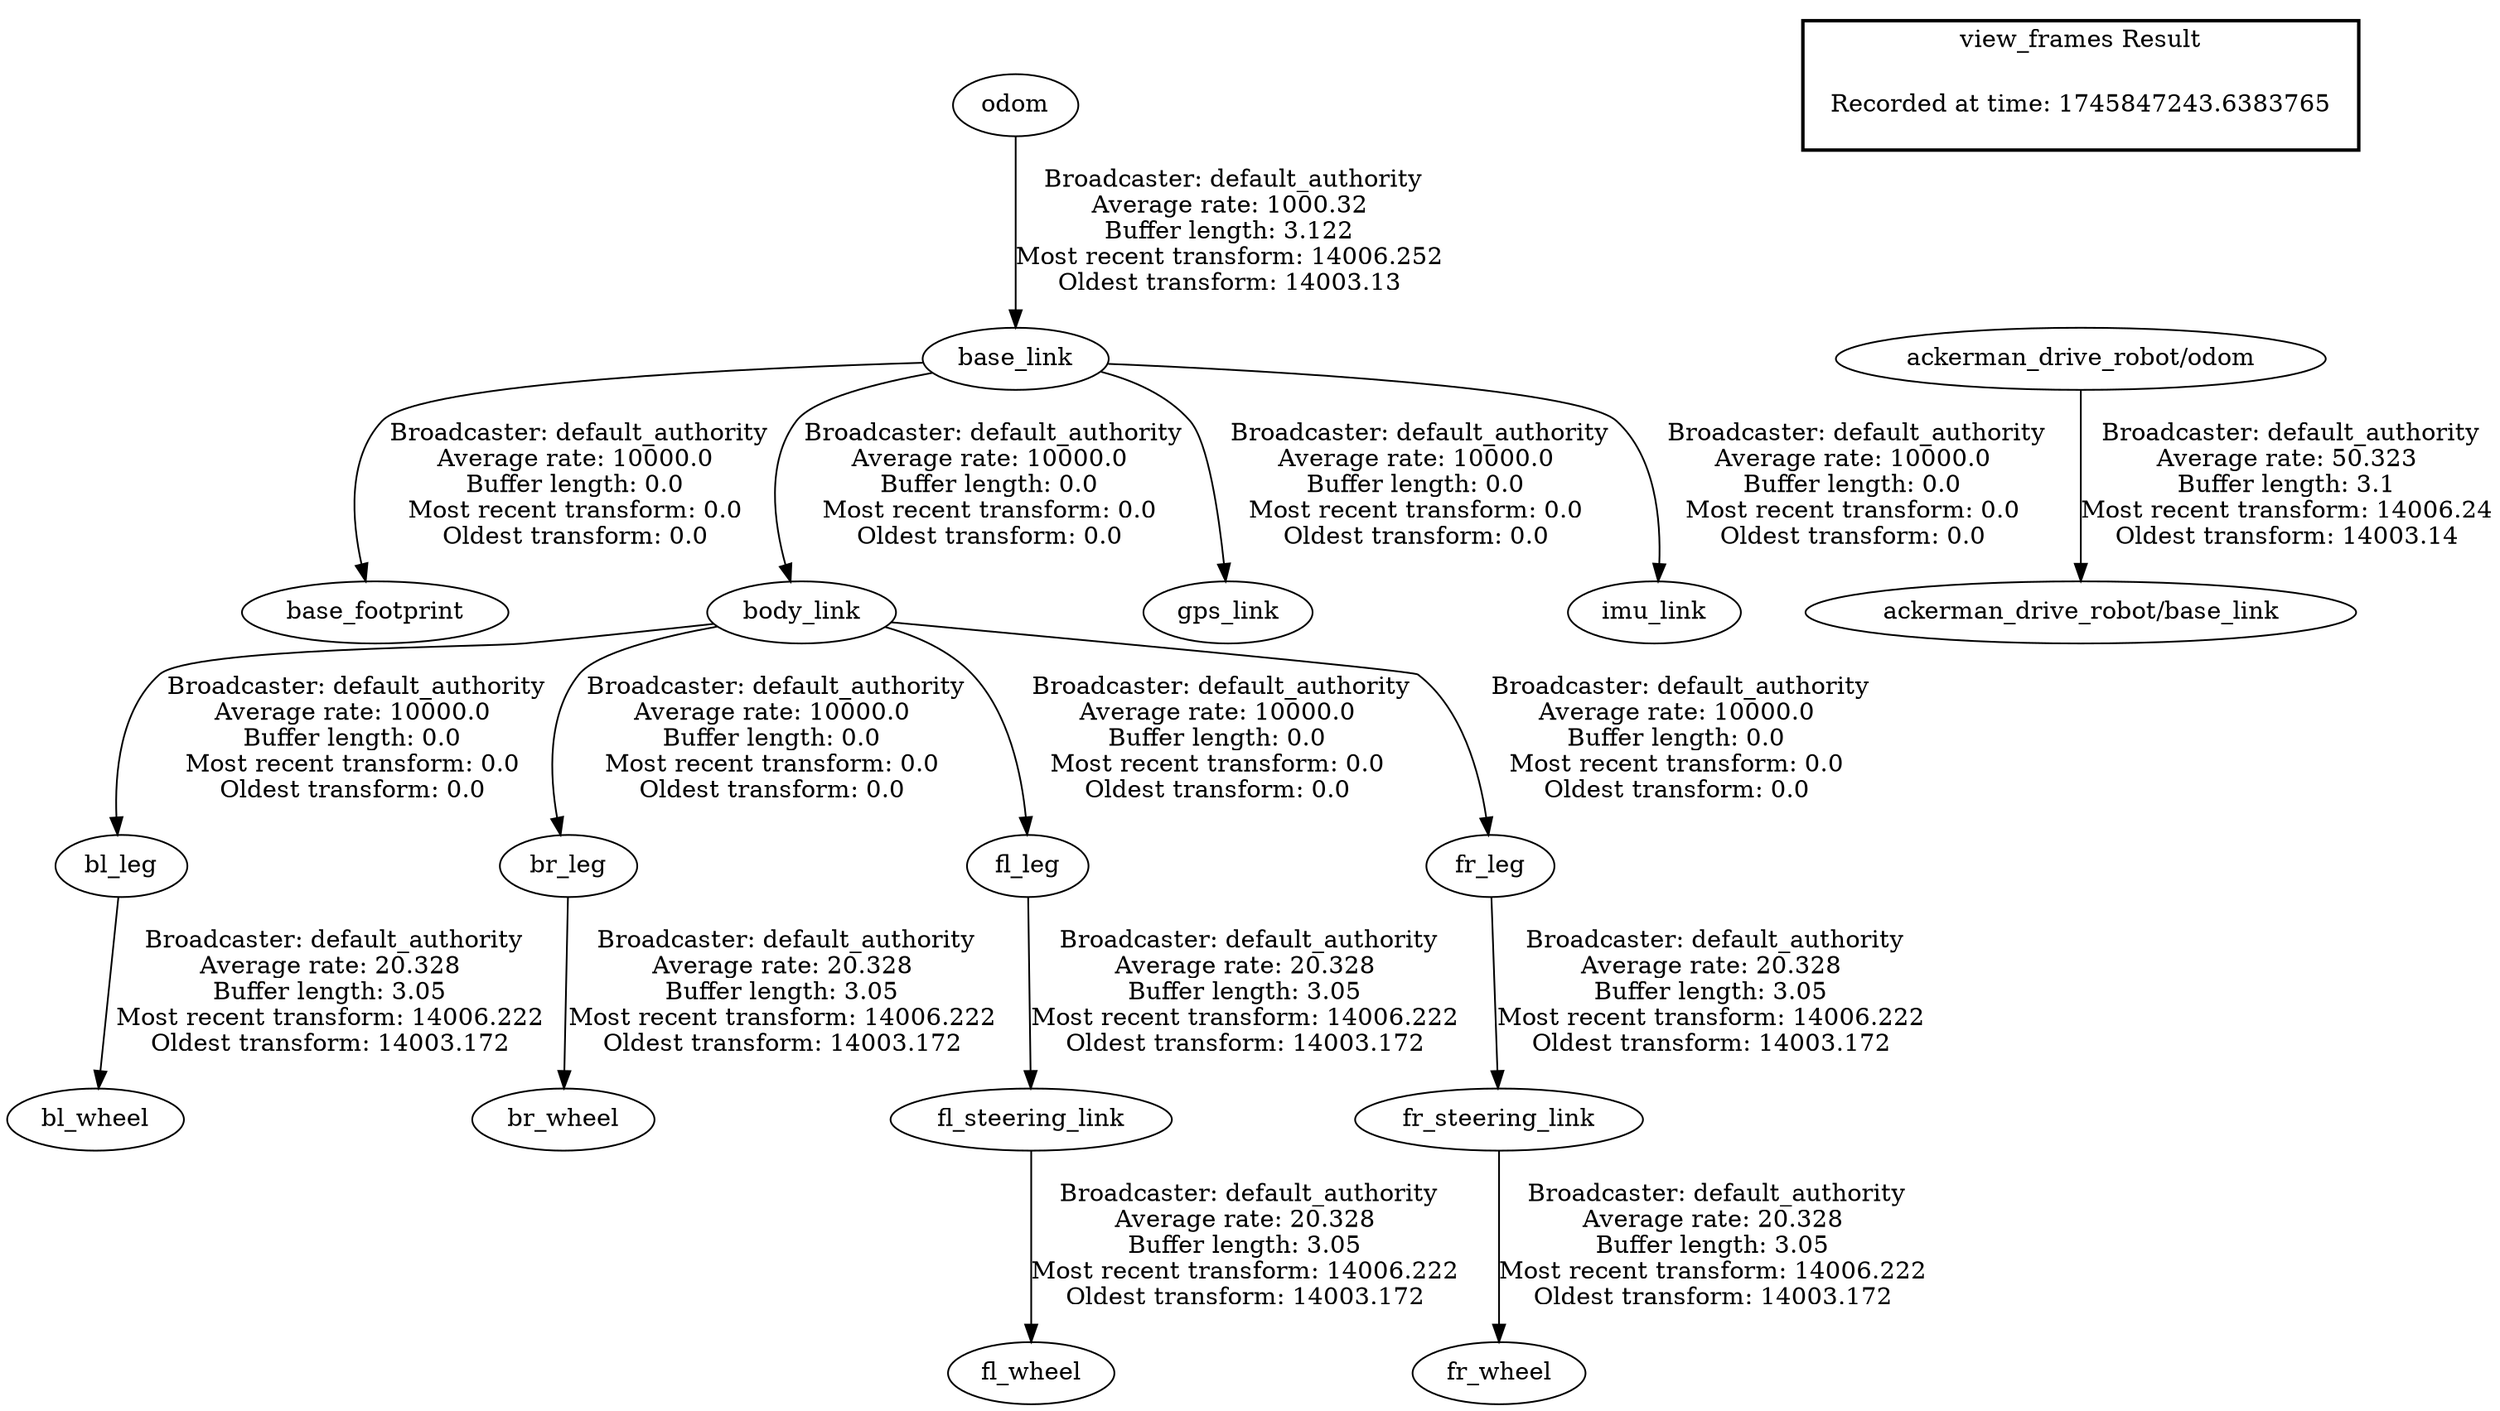 digraph G {
"odom" -> "base_link"[label=" Broadcaster: default_authority\nAverage rate: 1000.32\nBuffer length: 3.122\nMost recent transform: 14006.252\nOldest transform: 14003.13\n"];
"base_link" -> "base_footprint"[label=" Broadcaster: default_authority\nAverage rate: 10000.0\nBuffer length: 0.0\nMost recent transform: 0.0\nOldest transform: 0.0\n"];
"body_link" -> "bl_leg"[label=" Broadcaster: default_authority\nAverage rate: 10000.0\nBuffer length: 0.0\nMost recent transform: 0.0\nOldest transform: 0.0\n"];
"base_link" -> "body_link"[label=" Broadcaster: default_authority\nAverage rate: 10000.0\nBuffer length: 0.0\nMost recent transform: 0.0\nOldest transform: 0.0\n"];
"body_link" -> "br_leg"[label=" Broadcaster: default_authority\nAverage rate: 10000.0\nBuffer length: 0.0\nMost recent transform: 0.0\nOldest transform: 0.0\n"];
"body_link" -> "fl_leg"[label=" Broadcaster: default_authority\nAverage rate: 10000.0\nBuffer length: 0.0\nMost recent transform: 0.0\nOldest transform: 0.0\n"];
"body_link" -> "fr_leg"[label=" Broadcaster: default_authority\nAverage rate: 10000.0\nBuffer length: 0.0\nMost recent transform: 0.0\nOldest transform: 0.0\n"];
"base_link" -> "gps_link"[label=" Broadcaster: default_authority\nAverage rate: 10000.0\nBuffer length: 0.0\nMost recent transform: 0.0\nOldest transform: 0.0\n"];
"base_link" -> "imu_link"[label=" Broadcaster: default_authority\nAverage rate: 10000.0\nBuffer length: 0.0\nMost recent transform: 0.0\nOldest transform: 0.0\n"];
"ackerman_drive_robot/odom" -> "ackerman_drive_robot/base_link"[label=" Broadcaster: default_authority\nAverage rate: 50.323\nBuffer length: 3.1\nMost recent transform: 14006.24\nOldest transform: 14003.14\n"];
"bl_leg" -> "bl_wheel"[label=" Broadcaster: default_authority\nAverage rate: 20.328\nBuffer length: 3.05\nMost recent transform: 14006.222\nOldest transform: 14003.172\n"];
"br_leg" -> "br_wheel"[label=" Broadcaster: default_authority\nAverage rate: 20.328\nBuffer length: 3.05\nMost recent transform: 14006.222\nOldest transform: 14003.172\n"];
"fl_leg" -> "fl_steering_link"[label=" Broadcaster: default_authority\nAverage rate: 20.328\nBuffer length: 3.05\nMost recent transform: 14006.222\nOldest transform: 14003.172\n"];
"fl_steering_link" -> "fl_wheel"[label=" Broadcaster: default_authority\nAverage rate: 20.328\nBuffer length: 3.05\nMost recent transform: 14006.222\nOldest transform: 14003.172\n"];
"fr_leg" -> "fr_steering_link"[label=" Broadcaster: default_authority\nAverage rate: 20.328\nBuffer length: 3.05\nMost recent transform: 14006.222\nOldest transform: 14003.172\n"];
"fr_steering_link" -> "fr_wheel"[label=" Broadcaster: default_authority\nAverage rate: 20.328\nBuffer length: 3.05\nMost recent transform: 14006.222\nOldest transform: 14003.172\n"];
edge [style=invis];
 subgraph cluster_legend { style=bold; color=black; label ="view_frames Result";
"Recorded at time: 1745847243.6383765"[ shape=plaintext ] ;
}->"ackerman_drive_robot/odom";
}